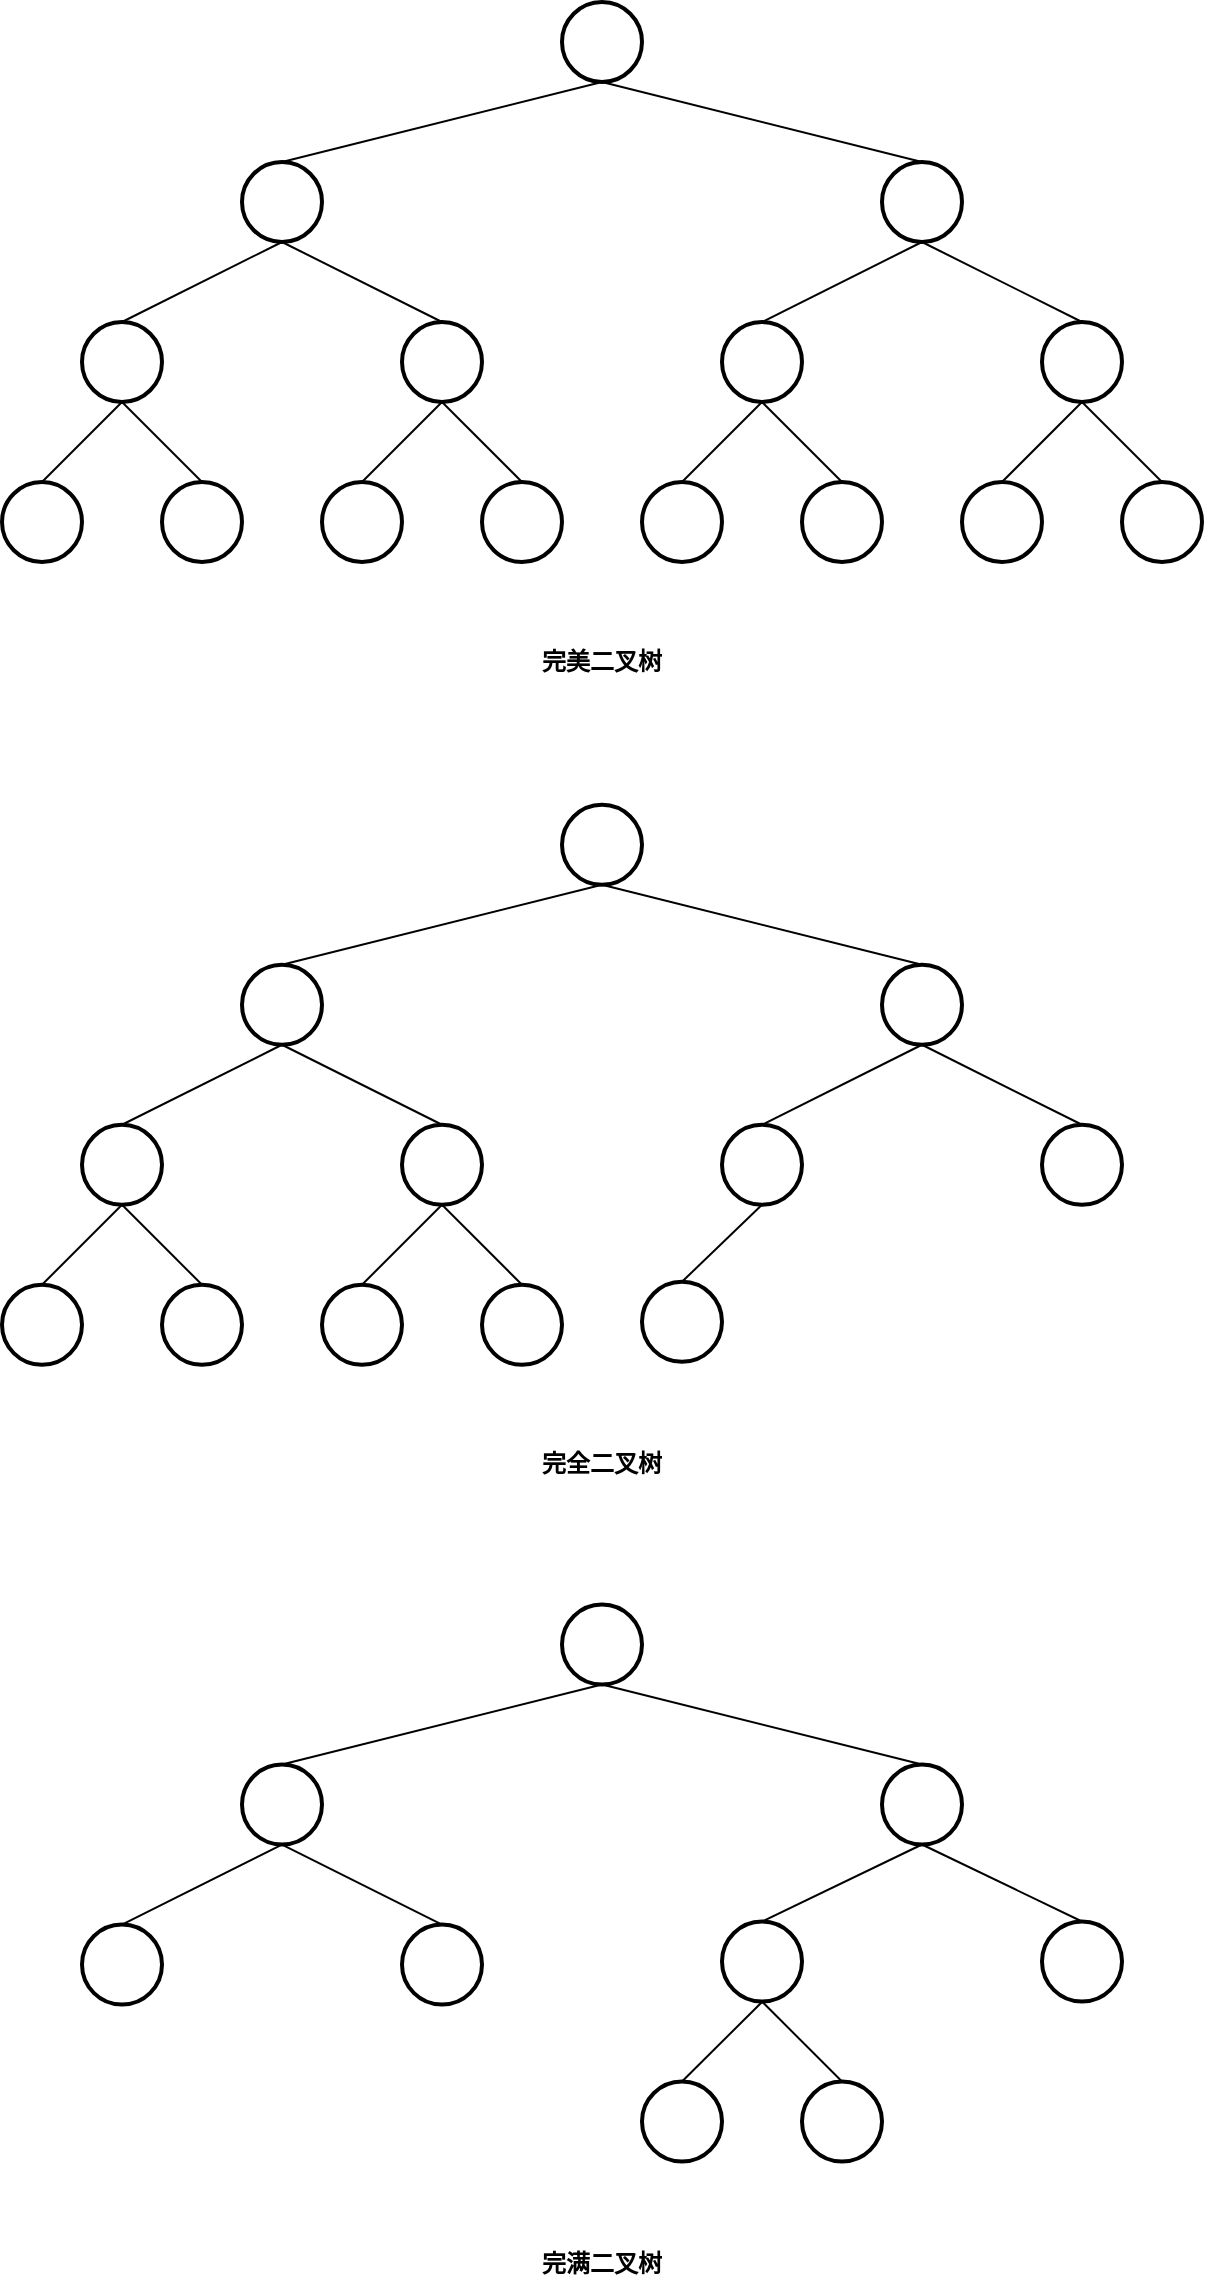 <mxfile version="11.3.0" type="device" pages="1"><diagram id="CBUNW1JNfoZGfiTs2ZZP" name="第 1 页"><mxGraphModel dx="1363" dy="811" grid="1" gridSize="10" guides="1" tooltips="1" connect="1" arrows="1" fold="1" page="1" pageScale="1" pageWidth="827" pageHeight="1169" math="0" shadow="0"><root><mxCell id="0"/><mxCell id="1" parent="0"/><mxCell id="ocNnHdHkZlMhIdRbukF3-19" style="edgeStyle=none;rounded=0;orthogonalLoop=1;jettySize=auto;html=1;exitX=0.5;exitY=1;exitDx=0;exitDy=0;entryX=0.5;entryY=0;entryDx=0;entryDy=0;endArrow=none;endFill=0;" parent="1" source="0LyYwLv7M1c2HiBieGyb-1" target="ocNnHdHkZlMhIdRbukF3-12" edge="1"><mxGeometry relative="1" as="geometry"/></mxCell><mxCell id="ocNnHdHkZlMhIdRbukF3-20" style="edgeStyle=none;rounded=0;orthogonalLoop=1;jettySize=auto;html=1;exitX=0.5;exitY=1;exitDx=0;exitDy=0;entryX=0.5;entryY=0;entryDx=0;entryDy=0;endArrow=none;endFill=0;" parent="1" source="0LyYwLv7M1c2HiBieGyb-1" target="ocNnHdHkZlMhIdRbukF3-10" edge="1"><mxGeometry relative="1" as="geometry"/></mxCell><mxCell id="0LyYwLv7M1c2HiBieGyb-1" value="" style="ellipse;whiteSpace=wrap;html=1;aspect=fixed;strokeWidth=2;" parent="1" vertex="1"><mxGeometry x="480" y="100" width="40" height="40" as="geometry"/></mxCell><mxCell id="ocNnHdHkZlMhIdRbukF3-17" style="edgeStyle=none;rounded=0;orthogonalLoop=1;jettySize=auto;html=1;exitX=0.5;exitY=1;exitDx=0;exitDy=0;entryX=0.5;entryY=0;entryDx=0;entryDy=0;endArrow=none;endFill=0;" parent="1" source="0LyYwLv7M1c2HiBieGyb-5" target="ocNnHdHkZlMhIdRbukF3-8" edge="1"><mxGeometry relative="1" as="geometry"/></mxCell><mxCell id="ocNnHdHkZlMhIdRbukF3-18" style="edgeStyle=none;rounded=0;orthogonalLoop=1;jettySize=auto;html=1;exitX=0.5;exitY=1;exitDx=0;exitDy=0;entryX=0.5;entryY=0;entryDx=0;entryDy=0;endArrow=none;endFill=0;" parent="1" source="0LyYwLv7M1c2HiBieGyb-5" target="ocNnHdHkZlMhIdRbukF3-6" edge="1"><mxGeometry relative="1" as="geometry"/></mxCell><mxCell id="0LyYwLv7M1c2HiBieGyb-5" value="" style="ellipse;whiteSpace=wrap;html=1;aspect=fixed;strokeWidth=2;" parent="1" vertex="1"><mxGeometry x="160" y="100" width="40" height="40" as="geometry"/></mxCell><mxCell id="0LyYwLv7M1c2HiBieGyb-6" value="" style="ellipse;whiteSpace=wrap;html=1;aspect=fixed;strokeWidth=2;" parent="1" vertex="1"><mxGeometry x="280" y="260" width="40" height="40" as="geometry"/></mxCell><mxCell id="0LyYwLv7M1c2HiBieGyb-7" value="" style="ellipse;whiteSpace=wrap;html=1;aspect=fixed;strokeWidth=2;" parent="1" vertex="1"><mxGeometry x="200" y="260" width="40" height="40" as="geometry"/></mxCell><mxCell id="0LyYwLv7M1c2HiBieGyb-8" value="" style="ellipse;whiteSpace=wrap;html=1;aspect=fixed;strokeWidth=2;" parent="1" vertex="1"><mxGeometry x="120" y="260" width="40" height="40" as="geometry"/></mxCell><mxCell id="0LyYwLv7M1c2HiBieGyb-9" value="" style="ellipse;whiteSpace=wrap;html=1;aspect=fixed;strokeWidth=2;" parent="1" vertex="1"><mxGeometry x="40" y="260" width="40" height="40" as="geometry"/></mxCell><mxCell id="ocNnHdHkZlMhIdRbukF3-1" value="" style="ellipse;whiteSpace=wrap;html=1;aspect=fixed;strokeWidth=2;" parent="1" vertex="1"><mxGeometry x="600" y="260" width="40" height="40" as="geometry"/></mxCell><mxCell id="ocNnHdHkZlMhIdRbukF3-2" value="" style="ellipse;whiteSpace=wrap;html=1;aspect=fixed;strokeWidth=2;" parent="1" vertex="1"><mxGeometry x="520" y="260" width="40" height="40" as="geometry"/></mxCell><mxCell id="ocNnHdHkZlMhIdRbukF3-3" value="" style="ellipse;whiteSpace=wrap;html=1;aspect=fixed;strokeWidth=2;" parent="1" vertex="1"><mxGeometry x="440" y="260" width="40" height="40" as="geometry"/></mxCell><mxCell id="ocNnHdHkZlMhIdRbukF3-4" value="" style="ellipse;whiteSpace=wrap;html=1;aspect=fixed;strokeWidth=2;" parent="1" vertex="1"><mxGeometry x="360" y="260" width="40" height="40" as="geometry"/></mxCell><mxCell id="ocNnHdHkZlMhIdRbukF3-25" style="edgeStyle=none;rounded=0;orthogonalLoop=1;jettySize=auto;html=1;exitX=0.5;exitY=1;exitDx=0;exitDy=0;entryX=0.5;entryY=0;entryDx=0;entryDy=0;endArrow=none;endFill=0;" parent="1" source="ocNnHdHkZlMhIdRbukF3-6" target="0LyYwLv7M1c2HiBieGyb-7" edge="1"><mxGeometry relative="1" as="geometry"/></mxCell><mxCell id="ocNnHdHkZlMhIdRbukF3-26" style="edgeStyle=none;rounded=0;orthogonalLoop=1;jettySize=auto;html=1;exitX=0.5;exitY=1;exitDx=0;exitDy=0;entryX=0.5;entryY=0;entryDx=0;entryDy=0;endArrow=none;endFill=0;" parent="1" source="ocNnHdHkZlMhIdRbukF3-6" target="0LyYwLv7M1c2HiBieGyb-6" edge="1"><mxGeometry relative="1" as="geometry"/></mxCell><mxCell id="ocNnHdHkZlMhIdRbukF3-6" value="" style="ellipse;whiteSpace=wrap;html=1;aspect=fixed;strokeWidth=2;" parent="1" vertex="1"><mxGeometry x="240" y="180" width="40" height="40" as="geometry"/></mxCell><mxCell id="ocNnHdHkZlMhIdRbukF3-27" style="edgeStyle=none;rounded=0;orthogonalLoop=1;jettySize=auto;html=1;exitX=0.5;exitY=1;exitDx=0;exitDy=0;entryX=0.5;entryY=0;entryDx=0;entryDy=0;endArrow=none;endFill=0;" parent="1" source="ocNnHdHkZlMhIdRbukF3-8" target="0LyYwLv7M1c2HiBieGyb-9" edge="1"><mxGeometry relative="1" as="geometry"/></mxCell><mxCell id="ocNnHdHkZlMhIdRbukF3-28" style="edgeStyle=none;rounded=0;orthogonalLoop=1;jettySize=auto;html=1;exitX=0.5;exitY=1;exitDx=0;exitDy=0;entryX=0.5;entryY=0;entryDx=0;entryDy=0;endArrow=none;endFill=0;" parent="1" source="ocNnHdHkZlMhIdRbukF3-8" target="0LyYwLv7M1c2HiBieGyb-8" edge="1"><mxGeometry relative="1" as="geometry"/></mxCell><mxCell id="ocNnHdHkZlMhIdRbukF3-8" value="" style="ellipse;whiteSpace=wrap;html=1;aspect=fixed;strokeWidth=2;" parent="1" vertex="1"><mxGeometry x="80" y="180" width="40" height="40" as="geometry"/></mxCell><mxCell id="ocNnHdHkZlMhIdRbukF3-21" style="edgeStyle=none;rounded=0;orthogonalLoop=1;jettySize=auto;html=1;exitX=0.5;exitY=1;exitDx=0;exitDy=0;entryX=0.5;entryY=0;entryDx=0;entryDy=0;endArrow=none;endFill=0;" parent="1" source="ocNnHdHkZlMhIdRbukF3-10" target="ocNnHdHkZlMhIdRbukF3-2" edge="1"><mxGeometry relative="1" as="geometry"/></mxCell><mxCell id="ocNnHdHkZlMhIdRbukF3-22" style="edgeStyle=none;rounded=0;orthogonalLoop=1;jettySize=auto;html=1;exitX=0.5;exitY=1;exitDx=0;exitDy=0;entryX=0.5;entryY=0;entryDx=0;entryDy=0;endArrow=none;endFill=0;" parent="1" source="ocNnHdHkZlMhIdRbukF3-10" target="ocNnHdHkZlMhIdRbukF3-1" edge="1"><mxGeometry relative="1" as="geometry"/></mxCell><mxCell id="ocNnHdHkZlMhIdRbukF3-10" value="" style="ellipse;whiteSpace=wrap;html=1;aspect=fixed;strokeWidth=2;" parent="1" vertex="1"><mxGeometry x="560" y="180" width="40" height="40" as="geometry"/></mxCell><mxCell id="ocNnHdHkZlMhIdRbukF3-23" style="edgeStyle=none;rounded=0;orthogonalLoop=1;jettySize=auto;html=1;exitX=0.5;exitY=1;exitDx=0;exitDy=0;entryX=0.5;entryY=0;entryDx=0;entryDy=0;endArrow=none;endFill=0;" parent="1" source="ocNnHdHkZlMhIdRbukF3-12" target="ocNnHdHkZlMhIdRbukF3-4" edge="1"><mxGeometry relative="1" as="geometry"/></mxCell><mxCell id="ocNnHdHkZlMhIdRbukF3-24" style="edgeStyle=none;rounded=0;orthogonalLoop=1;jettySize=auto;html=1;exitX=0.5;exitY=1;exitDx=0;exitDy=0;entryX=0.5;entryY=0;entryDx=0;entryDy=0;endArrow=none;endFill=0;" parent="1" source="ocNnHdHkZlMhIdRbukF3-12" target="ocNnHdHkZlMhIdRbukF3-3" edge="1"><mxGeometry relative="1" as="geometry"/></mxCell><mxCell id="ocNnHdHkZlMhIdRbukF3-12" value="" style="ellipse;whiteSpace=wrap;html=1;aspect=fixed;strokeWidth=2;" parent="1" vertex="1"><mxGeometry x="400" y="180" width="40" height="40" as="geometry"/></mxCell><mxCell id="ocNnHdHkZlMhIdRbukF3-15" style="rounded=0;orthogonalLoop=1;jettySize=auto;html=1;exitX=0.5;exitY=1;exitDx=0;exitDy=0;entryX=0.5;entryY=0;entryDx=0;entryDy=0;endArrow=none;endFill=0;" parent="1" source="ocNnHdHkZlMhIdRbukF3-13" target="0LyYwLv7M1c2HiBieGyb-5" edge="1"><mxGeometry relative="1" as="geometry"/></mxCell><mxCell id="ocNnHdHkZlMhIdRbukF3-16" style="edgeStyle=none;rounded=0;orthogonalLoop=1;jettySize=auto;html=1;exitX=0.5;exitY=1;exitDx=0;exitDy=0;entryX=0.5;entryY=0;entryDx=0;entryDy=0;endArrow=none;endFill=0;" parent="1" source="ocNnHdHkZlMhIdRbukF3-13" target="0LyYwLv7M1c2HiBieGyb-1" edge="1"><mxGeometry relative="1" as="geometry"/></mxCell><mxCell id="ocNnHdHkZlMhIdRbukF3-13" value="" style="ellipse;whiteSpace=wrap;html=1;aspect=fixed;strokeWidth=2;" parent="1" vertex="1"><mxGeometry x="320" y="20" width="40" height="40" as="geometry"/></mxCell><mxCell id="ocNnHdHkZlMhIdRbukF3-29" value="完美二叉树" style="text;html=1;strokeColor=none;fillColor=none;align=center;verticalAlign=middle;whiteSpace=wrap;rounded=0;fontStyle=1" parent="1" vertex="1"><mxGeometry x="305" y="340" width="70" height="20" as="geometry"/></mxCell><mxCell id="ocNnHdHkZlMhIdRbukF3-30" style="edgeStyle=none;rounded=0;orthogonalLoop=1;jettySize=auto;html=1;exitX=0.5;exitY=1;exitDx=0;exitDy=0;entryX=0.5;entryY=0;entryDx=0;entryDy=0;endArrow=none;endFill=0;" parent="1" source="ocNnHdHkZlMhIdRbukF3-32" target="ocNnHdHkZlMhIdRbukF3-55" edge="1"><mxGeometry relative="1" as="geometry"/></mxCell><mxCell id="ocNnHdHkZlMhIdRbukF3-31" style="edgeStyle=none;rounded=0;orthogonalLoop=1;jettySize=auto;html=1;exitX=0.5;exitY=1;exitDx=0;exitDy=0;entryX=0.5;entryY=0;entryDx=0;entryDy=0;endArrow=none;endFill=0;" parent="1" source="ocNnHdHkZlMhIdRbukF3-32" target="ocNnHdHkZlMhIdRbukF3-52" edge="1"><mxGeometry relative="1" as="geometry"/></mxCell><mxCell id="ocNnHdHkZlMhIdRbukF3-32" value="" style="ellipse;whiteSpace=wrap;html=1;aspect=fixed;strokeWidth=2;" parent="1" vertex="1"><mxGeometry x="480" y="501.379" width="40" height="40" as="geometry"/></mxCell><mxCell id="ocNnHdHkZlMhIdRbukF3-33" style="edgeStyle=none;rounded=0;orthogonalLoop=1;jettySize=auto;html=1;exitX=0.5;exitY=1;exitDx=0;exitDy=0;entryX=0.5;entryY=0;entryDx=0;entryDy=0;endArrow=none;endFill=0;" parent="1" source="ocNnHdHkZlMhIdRbukF3-35" target="ocNnHdHkZlMhIdRbukF3-49" edge="1"><mxGeometry relative="1" as="geometry"/></mxCell><mxCell id="ocNnHdHkZlMhIdRbukF3-34" style="edgeStyle=none;rounded=0;orthogonalLoop=1;jettySize=auto;html=1;exitX=0.5;exitY=1;exitDx=0;exitDy=0;entryX=0.5;entryY=0;entryDx=0;entryDy=0;endArrow=none;endFill=0;" parent="1" source="ocNnHdHkZlMhIdRbukF3-35" target="ocNnHdHkZlMhIdRbukF3-46" edge="1"><mxGeometry relative="1" as="geometry"/></mxCell><mxCell id="ocNnHdHkZlMhIdRbukF3-35" value="" style="ellipse;whiteSpace=wrap;html=1;aspect=fixed;strokeWidth=2;" parent="1" vertex="1"><mxGeometry x="160" y="501.379" width="40" height="40" as="geometry"/></mxCell><mxCell id="ocNnHdHkZlMhIdRbukF3-37" value="" style="ellipse;whiteSpace=wrap;html=1;aspect=fixed;strokeWidth=2;" parent="1" vertex="1"><mxGeometry x="200" y="661.379" width="40" height="40" as="geometry"/></mxCell><mxCell id="ocNnHdHkZlMhIdRbukF3-38" value="" style="ellipse;whiteSpace=wrap;html=1;aspect=fixed;strokeWidth=2;" parent="1" vertex="1"><mxGeometry x="120" y="661.379" width="40" height="40" as="geometry"/></mxCell><mxCell id="ocNnHdHkZlMhIdRbukF3-39" value="" style="ellipse;whiteSpace=wrap;html=1;aspect=fixed;strokeWidth=2;" parent="1" vertex="1"><mxGeometry x="40" y="661.379" width="40" height="40" as="geometry"/></mxCell><mxCell id="ocNnHdHkZlMhIdRbukF3-44" style="edgeStyle=none;rounded=0;orthogonalLoop=1;jettySize=auto;html=1;exitX=0.5;exitY=1;exitDx=0;exitDy=0;entryX=0.5;entryY=0;entryDx=0;entryDy=0;endArrow=none;endFill=0;" parent="1" source="ocNnHdHkZlMhIdRbukF3-46" target="ocNnHdHkZlMhIdRbukF3-37" edge="1"><mxGeometry relative="1" as="geometry"/></mxCell><mxCell id="XVgD3g5IjD_JVHkY9UiX-2" style="rounded=0;orthogonalLoop=1;jettySize=auto;html=1;exitX=0.5;exitY=1;exitDx=0;exitDy=0;entryX=0.5;entryY=0;entryDx=0;entryDy=0;endArrow=none;endFill=0;" edge="1" parent="1" source="ocNnHdHkZlMhIdRbukF3-46" target="XVgD3g5IjD_JVHkY9UiX-1"><mxGeometry relative="1" as="geometry"/></mxCell><mxCell id="ocNnHdHkZlMhIdRbukF3-46" value="" style="ellipse;whiteSpace=wrap;html=1;aspect=fixed;strokeWidth=2;" parent="1" vertex="1"><mxGeometry x="240" y="581.379" width="40" height="40" as="geometry"/></mxCell><mxCell id="ocNnHdHkZlMhIdRbukF3-47" style="edgeStyle=none;rounded=0;orthogonalLoop=1;jettySize=auto;html=1;exitX=0.5;exitY=1;exitDx=0;exitDy=0;entryX=0.5;entryY=0;entryDx=0;entryDy=0;endArrow=none;endFill=0;" parent="1" source="ocNnHdHkZlMhIdRbukF3-49" target="ocNnHdHkZlMhIdRbukF3-39" edge="1"><mxGeometry relative="1" as="geometry"/></mxCell><mxCell id="ocNnHdHkZlMhIdRbukF3-48" style="edgeStyle=none;rounded=0;orthogonalLoop=1;jettySize=auto;html=1;exitX=0.5;exitY=1;exitDx=0;exitDy=0;entryX=0.5;entryY=0;entryDx=0;entryDy=0;endArrow=none;endFill=0;" parent="1" source="ocNnHdHkZlMhIdRbukF3-49" target="ocNnHdHkZlMhIdRbukF3-38" edge="1"><mxGeometry relative="1" as="geometry"/></mxCell><mxCell id="ocNnHdHkZlMhIdRbukF3-49" value="" style="ellipse;whiteSpace=wrap;html=1;aspect=fixed;strokeWidth=2;" parent="1" vertex="1"><mxGeometry x="80" y="581.379" width="40" height="40" as="geometry"/></mxCell><mxCell id="ocNnHdHkZlMhIdRbukF3-52" value="" style="ellipse;whiteSpace=wrap;html=1;aspect=fixed;strokeWidth=2;" parent="1" vertex="1"><mxGeometry x="560" y="581.379" width="40" height="40" as="geometry"/></mxCell><mxCell id="ocNnHdHkZlMhIdRbukF3-65" style="edgeStyle=none;rounded=0;orthogonalLoop=1;jettySize=auto;html=1;exitX=0.5;exitY=1;exitDx=0;exitDy=0;entryX=0.5;entryY=0;entryDx=0;entryDy=0;endArrow=none;endFill=0;" parent="1" source="ocNnHdHkZlMhIdRbukF3-55" target="ocNnHdHkZlMhIdRbukF3-63" edge="1"><mxGeometry relative="1" as="geometry"/></mxCell><mxCell id="ocNnHdHkZlMhIdRbukF3-55" value="" style="ellipse;whiteSpace=wrap;html=1;aspect=fixed;strokeWidth=2;" parent="1" vertex="1"><mxGeometry x="400" y="581.379" width="40" height="40" as="geometry"/></mxCell><mxCell id="ocNnHdHkZlMhIdRbukF3-56" style="rounded=0;orthogonalLoop=1;jettySize=auto;html=1;exitX=0.5;exitY=1;exitDx=0;exitDy=0;entryX=0.5;entryY=0;entryDx=0;entryDy=0;endArrow=none;endFill=0;" parent="1" source="ocNnHdHkZlMhIdRbukF3-58" target="ocNnHdHkZlMhIdRbukF3-35" edge="1"><mxGeometry relative="1" as="geometry"/></mxCell><mxCell id="ocNnHdHkZlMhIdRbukF3-57" style="edgeStyle=none;rounded=0;orthogonalLoop=1;jettySize=auto;html=1;exitX=0.5;exitY=1;exitDx=0;exitDy=0;entryX=0.5;entryY=0;entryDx=0;entryDy=0;endArrow=none;endFill=0;" parent="1" source="ocNnHdHkZlMhIdRbukF3-58" target="ocNnHdHkZlMhIdRbukF3-32" edge="1"><mxGeometry relative="1" as="geometry"/></mxCell><mxCell id="ocNnHdHkZlMhIdRbukF3-58" value="" style="ellipse;whiteSpace=wrap;html=1;aspect=fixed;strokeWidth=2;" parent="1" vertex="1"><mxGeometry x="320" y="421.379" width="40" height="40" as="geometry"/></mxCell><mxCell id="ocNnHdHkZlMhIdRbukF3-59" value="完全二叉树" style="text;html=1;strokeColor=none;fillColor=none;align=center;verticalAlign=middle;whiteSpace=wrap;rounded=0;fontStyle=1" parent="1" vertex="1"><mxGeometry x="305" y="741.379" width="70" height="20" as="geometry"/></mxCell><mxCell id="ocNnHdHkZlMhIdRbukF3-63" value="" style="ellipse;whiteSpace=wrap;html=1;aspect=fixed;strokeWidth=2;" parent="1" vertex="1"><mxGeometry x="360" y="659.879" width="40" height="40" as="geometry"/></mxCell><mxCell id="ocNnHdHkZlMhIdRbukF3-66" style="edgeStyle=none;rounded=0;orthogonalLoop=1;jettySize=auto;html=1;exitX=0.5;exitY=1;exitDx=0;exitDy=0;entryX=0.5;entryY=0;entryDx=0;entryDy=0;endArrow=none;endFill=0;" parent="1" source="ocNnHdHkZlMhIdRbukF3-68" target="ocNnHdHkZlMhIdRbukF3-82" edge="1"><mxGeometry relative="1" as="geometry"/></mxCell><mxCell id="ocNnHdHkZlMhIdRbukF3-67" style="edgeStyle=none;rounded=0;orthogonalLoop=1;jettySize=auto;html=1;exitX=0.5;exitY=1;exitDx=0;exitDy=0;entryX=0.5;entryY=0;entryDx=0;entryDy=0;endArrow=none;endFill=0;" parent="1" source="ocNnHdHkZlMhIdRbukF3-68" target="ocNnHdHkZlMhIdRbukF3-80" edge="1"><mxGeometry relative="1" as="geometry"/></mxCell><mxCell id="ocNnHdHkZlMhIdRbukF3-68" value="" style="ellipse;whiteSpace=wrap;html=1;aspect=fixed;strokeWidth=2;" parent="1" vertex="1"><mxGeometry x="480" y="901.259" width="40" height="40" as="geometry"/></mxCell><mxCell id="ocNnHdHkZlMhIdRbukF3-69" style="edgeStyle=none;rounded=0;orthogonalLoop=1;jettySize=auto;html=1;exitX=0.5;exitY=1;exitDx=0;exitDy=0;entryX=0.5;entryY=0;entryDx=0;entryDy=0;endArrow=none;endFill=0;" parent="1" source="ocNnHdHkZlMhIdRbukF3-71" target="ocNnHdHkZlMhIdRbukF3-79" edge="1"><mxGeometry relative="1" as="geometry"/></mxCell><mxCell id="ocNnHdHkZlMhIdRbukF3-70" style="edgeStyle=none;rounded=0;orthogonalLoop=1;jettySize=auto;html=1;exitX=0.5;exitY=1;exitDx=0;exitDy=0;entryX=0.5;entryY=0;entryDx=0;entryDy=0;endArrow=none;endFill=0;" parent="1" source="ocNnHdHkZlMhIdRbukF3-71" target="ocNnHdHkZlMhIdRbukF3-76" edge="1"><mxGeometry relative="1" as="geometry"/></mxCell><mxCell id="ocNnHdHkZlMhIdRbukF3-71" value="" style="ellipse;whiteSpace=wrap;html=1;aspect=fixed;strokeWidth=2;" parent="1" vertex="1"><mxGeometry x="160" y="901.259" width="40" height="40" as="geometry"/></mxCell><mxCell id="ocNnHdHkZlMhIdRbukF3-73" value="" style="ellipse;whiteSpace=wrap;html=1;aspect=fixed;strokeWidth=2;" parent="1" vertex="1"><mxGeometry x="440" y="1059.759" width="40" height="40" as="geometry"/></mxCell><mxCell id="ocNnHdHkZlMhIdRbukF3-88" style="edgeStyle=none;rounded=0;orthogonalLoop=1;jettySize=auto;html=1;exitX=0.5;exitY=0;exitDx=0;exitDy=0;endArrow=none;endFill=0;" parent="1" source="ocNnHdHkZlMhIdRbukF3-74" edge="1"><mxGeometry relative="1" as="geometry"><mxPoint x="420" y="1020" as="targetPoint"/></mxGeometry></mxCell><mxCell id="ocNnHdHkZlMhIdRbukF3-74" value="" style="ellipse;whiteSpace=wrap;html=1;aspect=fixed;strokeWidth=2;" parent="1" vertex="1"><mxGeometry x="360" y="1059.759" width="40" height="40" as="geometry"/></mxCell><mxCell id="ocNnHdHkZlMhIdRbukF3-76" value="" style="ellipse;whiteSpace=wrap;html=1;aspect=fixed;strokeWidth=2;" parent="1" vertex="1"><mxGeometry x="240" y="981.259" width="40" height="40" as="geometry"/></mxCell><mxCell id="ocNnHdHkZlMhIdRbukF3-78" style="edgeStyle=none;rounded=0;orthogonalLoop=1;jettySize=auto;html=1;exitX=0.5;exitY=1;exitDx=0;exitDy=0;entryX=0.5;entryY=0;entryDx=0;entryDy=0;endArrow=none;endFill=0;" parent="1" target="ocNnHdHkZlMhIdRbukF3-73" edge="1"><mxGeometry relative="1" as="geometry"><mxPoint x="420" y="1019.759" as="sourcePoint"/></mxGeometry></mxCell><mxCell id="ocNnHdHkZlMhIdRbukF3-79" value="" style="ellipse;whiteSpace=wrap;html=1;aspect=fixed;strokeWidth=2;" parent="1" vertex="1"><mxGeometry x="80" y="981.259" width="40" height="40" as="geometry"/></mxCell><mxCell id="ocNnHdHkZlMhIdRbukF3-80" value="" style="ellipse;whiteSpace=wrap;html=1;aspect=fixed;strokeWidth=2;" parent="1" vertex="1"><mxGeometry x="560" y="979.759" width="40" height="40" as="geometry"/></mxCell><mxCell id="ocNnHdHkZlMhIdRbukF3-82" value="" style="ellipse;whiteSpace=wrap;html=1;aspect=fixed;strokeWidth=2;" parent="1" vertex="1"><mxGeometry x="400" y="979.759" width="40" height="40" as="geometry"/></mxCell><mxCell id="ocNnHdHkZlMhIdRbukF3-83" style="rounded=0;orthogonalLoop=1;jettySize=auto;html=1;exitX=0.5;exitY=1;exitDx=0;exitDy=0;entryX=0.5;entryY=0;entryDx=0;entryDy=0;endArrow=none;endFill=0;" parent="1" source="ocNnHdHkZlMhIdRbukF3-85" target="ocNnHdHkZlMhIdRbukF3-71" edge="1"><mxGeometry relative="1" as="geometry"/></mxCell><mxCell id="ocNnHdHkZlMhIdRbukF3-84" style="edgeStyle=none;rounded=0;orthogonalLoop=1;jettySize=auto;html=1;exitX=0.5;exitY=1;exitDx=0;exitDy=0;entryX=0.5;entryY=0;entryDx=0;entryDy=0;endArrow=none;endFill=0;" parent="1" source="ocNnHdHkZlMhIdRbukF3-85" target="ocNnHdHkZlMhIdRbukF3-68" edge="1"><mxGeometry relative="1" as="geometry"/></mxCell><mxCell id="ocNnHdHkZlMhIdRbukF3-85" value="" style="ellipse;whiteSpace=wrap;html=1;aspect=fixed;strokeWidth=2;" parent="1" vertex="1"><mxGeometry x="320" y="821.259" width="40" height="40" as="geometry"/></mxCell><mxCell id="ocNnHdHkZlMhIdRbukF3-86" value="完满二叉树" style="text;html=1;strokeColor=none;fillColor=none;align=center;verticalAlign=middle;whiteSpace=wrap;rounded=0;fontStyle=1" parent="1" vertex="1"><mxGeometry x="305" y="1141.259" width="70" height="20" as="geometry"/></mxCell><mxCell id="XVgD3g5IjD_JVHkY9UiX-1" value="" style="ellipse;whiteSpace=wrap;html=1;aspect=fixed;strokeWidth=2;" vertex="1" parent="1"><mxGeometry x="280" y="661.379" width="40" height="40" as="geometry"/></mxCell></root></mxGraphModel></diagram></mxfile>